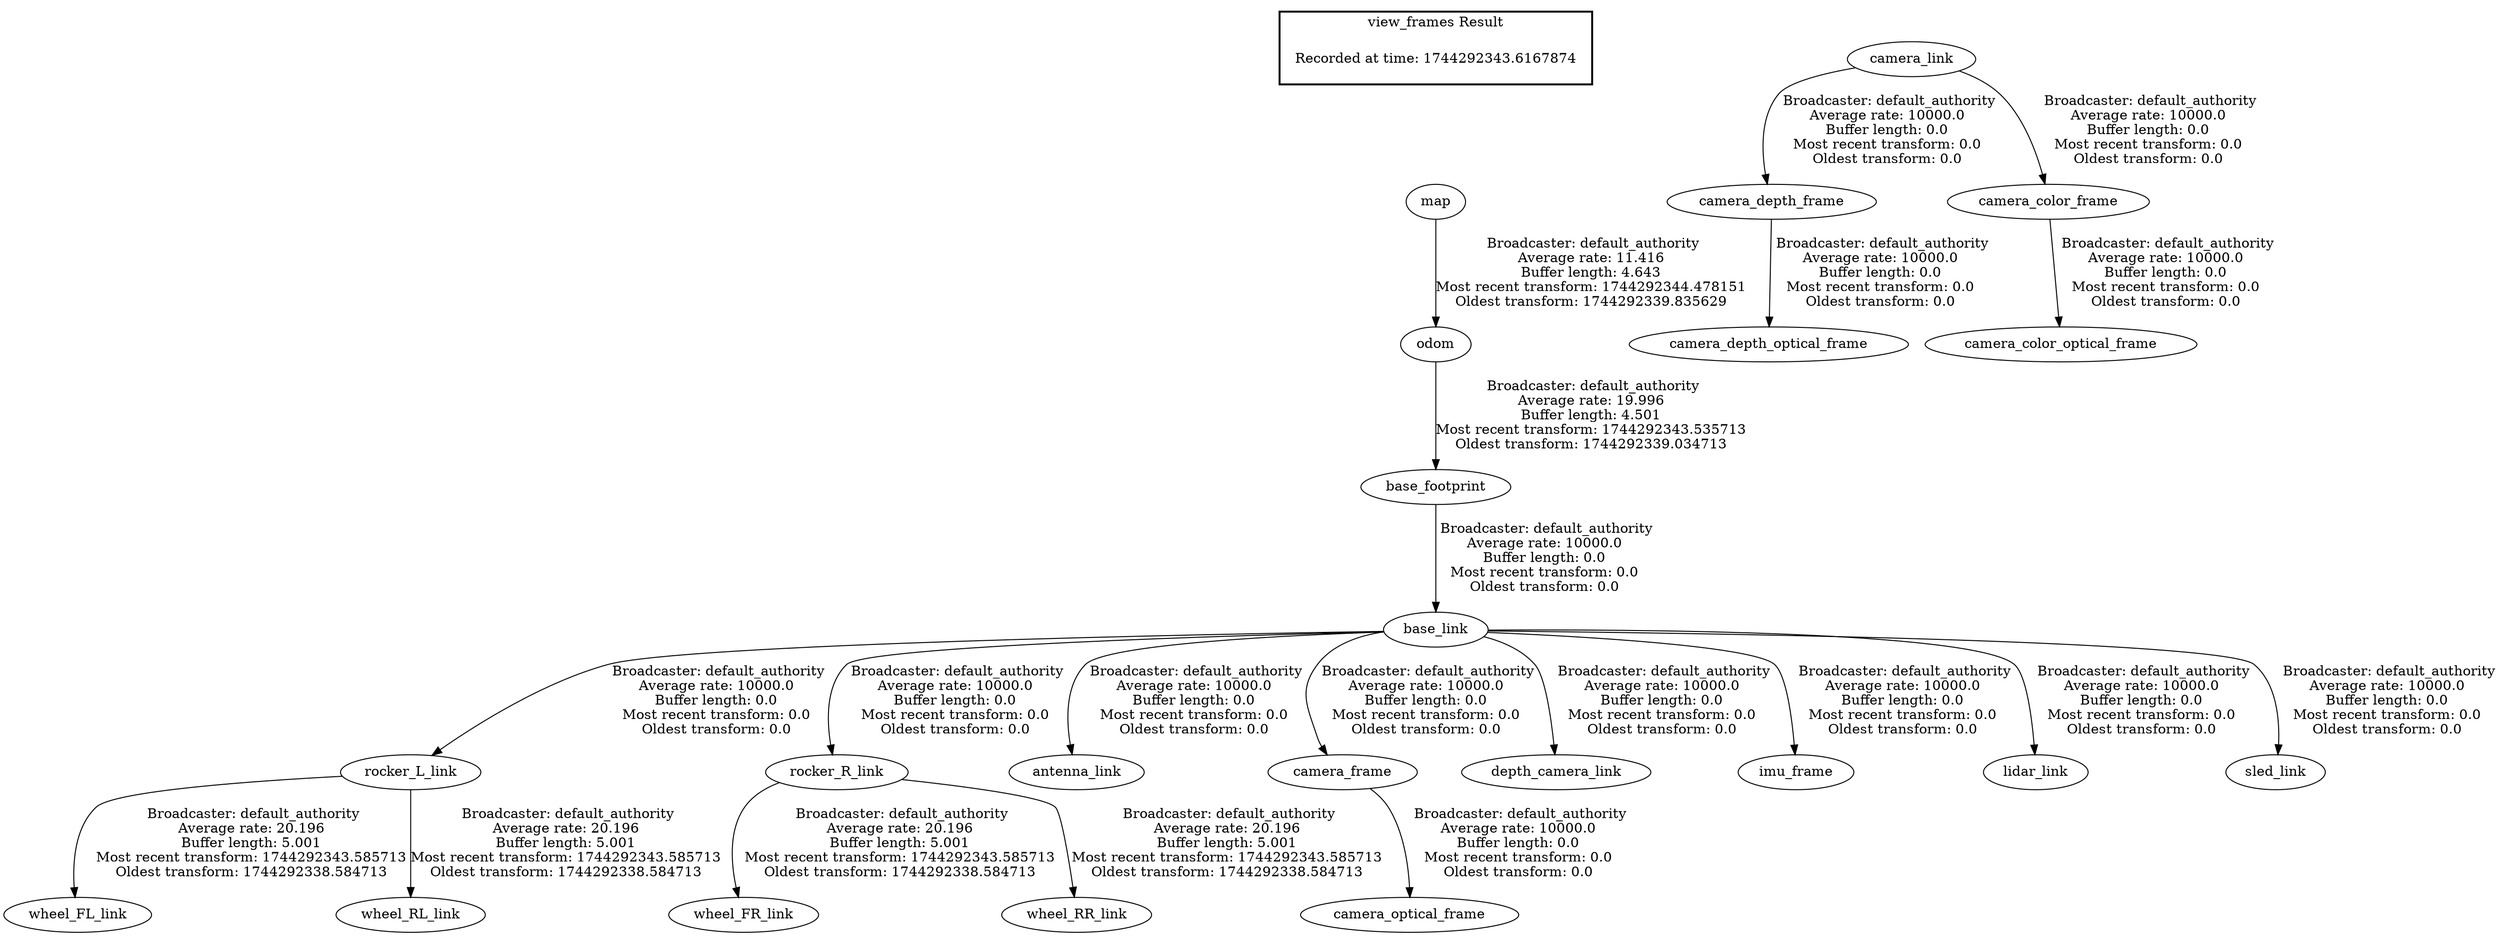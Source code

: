 digraph G {
"rocker_L_link" -> "wheel_FL_link"[label=" Broadcaster: default_authority\nAverage rate: 20.196\nBuffer length: 5.001\nMost recent transform: 1744292343.585713\nOldest transform: 1744292338.584713\n"];
"base_link" -> "rocker_L_link"[label=" Broadcaster: default_authority\nAverage rate: 10000.0\nBuffer length: 0.0\nMost recent transform: 0.0\nOldest transform: 0.0\n"];
"rocker_R_link" -> "wheel_FR_link"[label=" Broadcaster: default_authority\nAverage rate: 20.196\nBuffer length: 5.001\nMost recent transform: 1744292343.585713\nOldest transform: 1744292338.584713\n"];
"base_link" -> "rocker_R_link"[label=" Broadcaster: default_authority\nAverage rate: 10000.0\nBuffer length: 0.0\nMost recent transform: 0.0\nOldest transform: 0.0\n"];
"rocker_L_link" -> "wheel_RL_link"[label=" Broadcaster: default_authority\nAverage rate: 20.196\nBuffer length: 5.001\nMost recent transform: 1744292343.585713\nOldest transform: 1744292338.584713\n"];
"rocker_R_link" -> "wheel_RR_link"[label=" Broadcaster: default_authority\nAverage rate: 20.196\nBuffer length: 5.001\nMost recent transform: 1744292343.585713\nOldest transform: 1744292338.584713\n"];
"base_link" -> "antenna_link"[label=" Broadcaster: default_authority\nAverage rate: 10000.0\nBuffer length: 0.0\nMost recent transform: 0.0\nOldest transform: 0.0\n"];
"base_footprint" -> "base_link"[label=" Broadcaster: default_authority\nAverage rate: 10000.0\nBuffer length: 0.0\nMost recent transform: 0.0\nOldest transform: 0.0\n"];
"odom" -> "base_footprint"[label=" Broadcaster: default_authority\nAverage rate: 19.996\nBuffer length: 4.501\nMost recent transform: 1744292343.535713\nOldest transform: 1744292339.034713\n"];
"base_link" -> "camera_frame"[label=" Broadcaster: default_authority\nAverage rate: 10000.0\nBuffer length: 0.0\nMost recent transform: 0.0\nOldest transform: 0.0\n"];
"camera_frame" -> "camera_optical_frame"[label=" Broadcaster: default_authority\nAverage rate: 10000.0\nBuffer length: 0.0\nMost recent transform: 0.0\nOldest transform: 0.0\n"];
"base_link" -> "depth_camera_link"[label=" Broadcaster: default_authority\nAverage rate: 10000.0\nBuffer length: 0.0\nMost recent transform: 0.0\nOldest transform: 0.0\n"];
"base_link" -> "imu_frame"[label=" Broadcaster: default_authority\nAverage rate: 10000.0\nBuffer length: 0.0\nMost recent transform: 0.0\nOldest transform: 0.0\n"];
"base_link" -> "lidar_link"[label=" Broadcaster: default_authority\nAverage rate: 10000.0\nBuffer length: 0.0\nMost recent transform: 0.0\nOldest transform: 0.0\n"];
"base_link" -> "sled_link"[label=" Broadcaster: default_authority\nAverage rate: 10000.0\nBuffer length: 0.0\nMost recent transform: 0.0\nOldest transform: 0.0\n"];
"camera_link" -> "camera_depth_frame"[label=" Broadcaster: default_authority\nAverage rate: 10000.0\nBuffer length: 0.0\nMost recent transform: 0.0\nOldest transform: 0.0\n"];
"camera_depth_frame" -> "camera_depth_optical_frame"[label=" Broadcaster: default_authority\nAverage rate: 10000.0\nBuffer length: 0.0\nMost recent transform: 0.0\nOldest transform: 0.0\n"];
"camera_link" -> "camera_color_frame"[label=" Broadcaster: default_authority\nAverage rate: 10000.0\nBuffer length: 0.0\nMost recent transform: 0.0\nOldest transform: 0.0\n"];
"camera_color_frame" -> "camera_color_optical_frame"[label=" Broadcaster: default_authority\nAverage rate: 10000.0\nBuffer length: 0.0\nMost recent transform: 0.0\nOldest transform: 0.0\n"];
"map" -> "odom"[label=" Broadcaster: default_authority\nAverage rate: 11.416\nBuffer length: 4.643\nMost recent transform: 1744292344.478151\nOldest transform: 1744292339.835629\n"];
edge [style=invis];
 subgraph cluster_legend { style=bold; color=black; label ="view_frames Result";
"Recorded at time: 1744292343.6167874"[ shape=plaintext ] ;
}->"map";
}